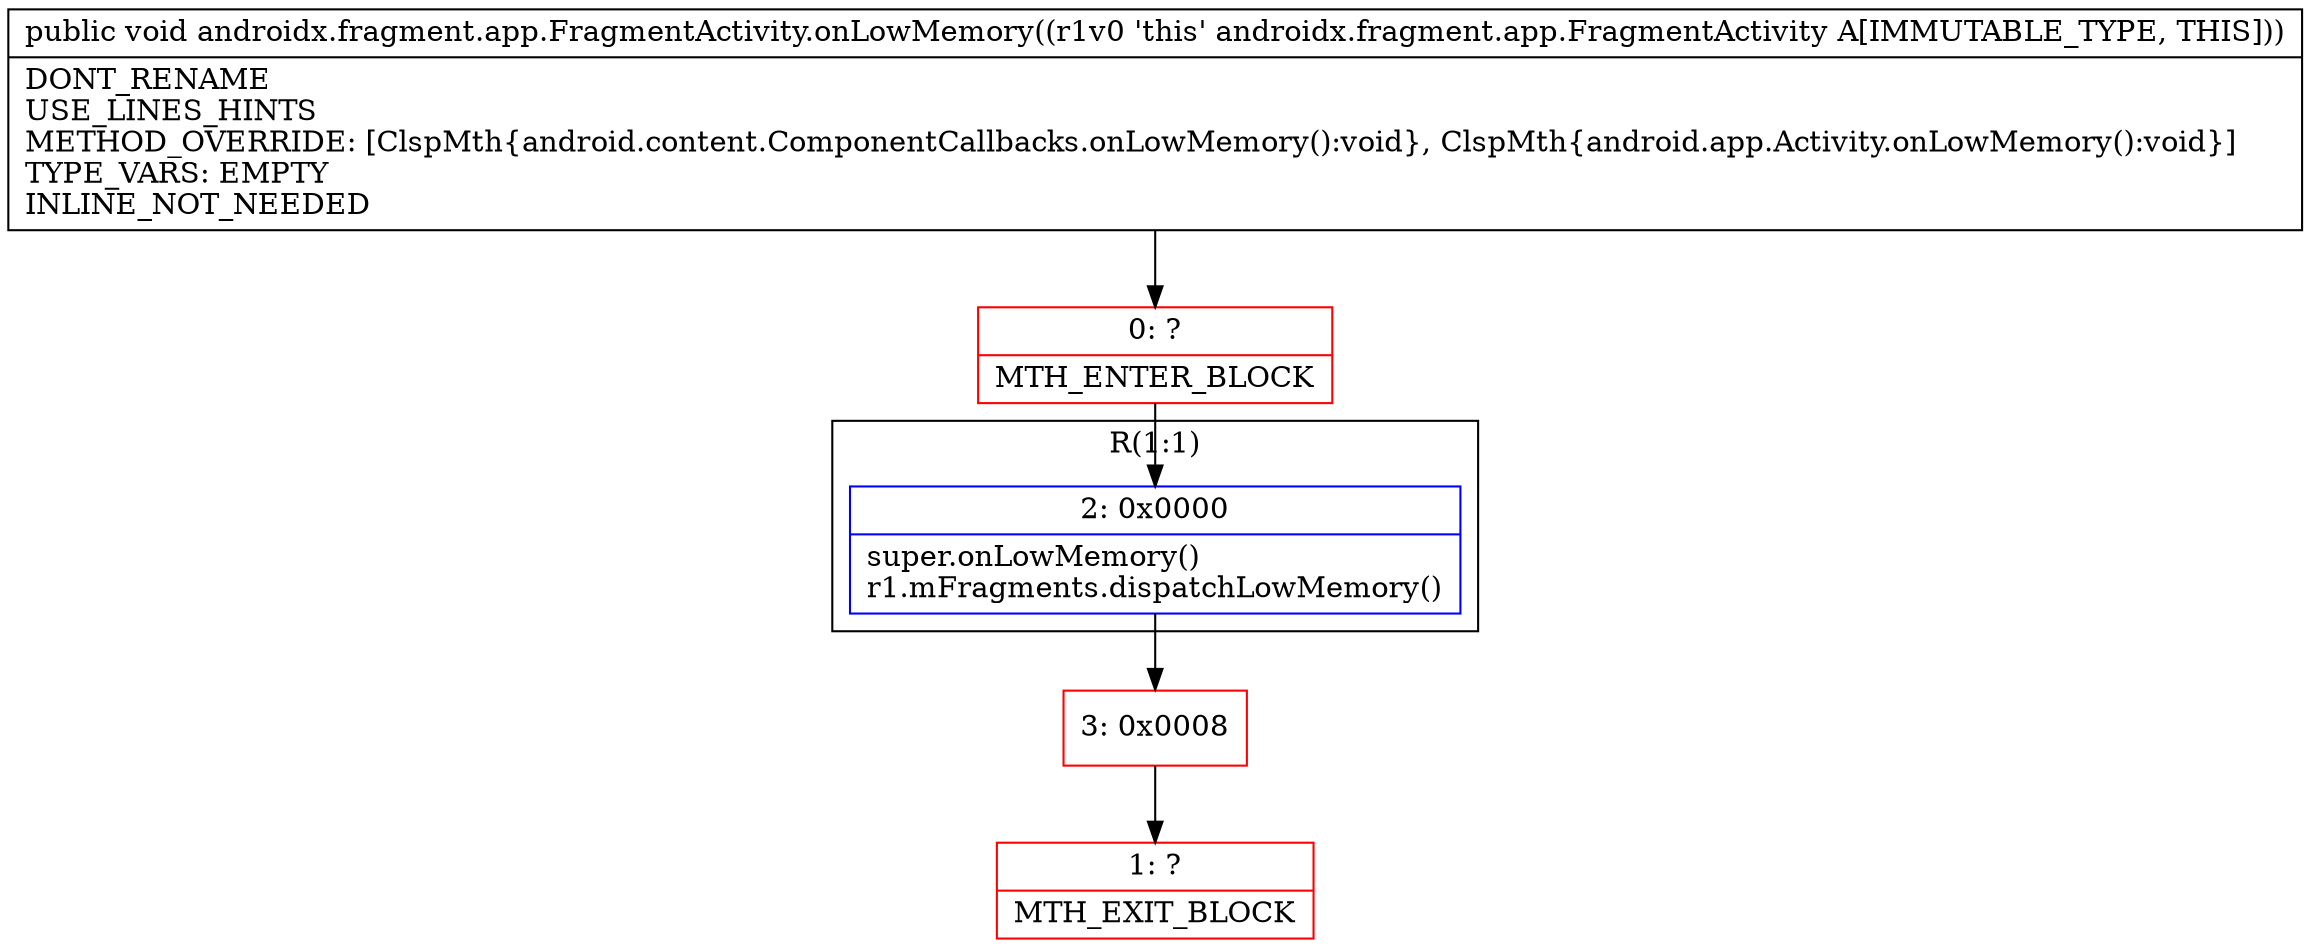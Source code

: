 digraph "CFG forandroidx.fragment.app.FragmentActivity.onLowMemory()V" {
subgraph cluster_Region_1366850671 {
label = "R(1:1)";
node [shape=record,color=blue];
Node_2 [shape=record,label="{2\:\ 0x0000|super.onLowMemory()\lr1.mFragments.dispatchLowMemory()\l}"];
}
Node_0 [shape=record,color=red,label="{0\:\ ?|MTH_ENTER_BLOCK\l}"];
Node_3 [shape=record,color=red,label="{3\:\ 0x0008}"];
Node_1 [shape=record,color=red,label="{1\:\ ?|MTH_EXIT_BLOCK\l}"];
MethodNode[shape=record,label="{public void androidx.fragment.app.FragmentActivity.onLowMemory((r1v0 'this' androidx.fragment.app.FragmentActivity A[IMMUTABLE_TYPE, THIS]))  | DONT_RENAME\lUSE_LINES_HINTS\lMETHOD_OVERRIDE: [ClspMth\{android.content.ComponentCallbacks.onLowMemory():void\}, ClspMth\{android.app.Activity.onLowMemory():void\}]\lTYPE_VARS: EMPTY\lINLINE_NOT_NEEDED\l}"];
MethodNode -> Node_0;Node_2 -> Node_3;
Node_0 -> Node_2;
Node_3 -> Node_1;
}

